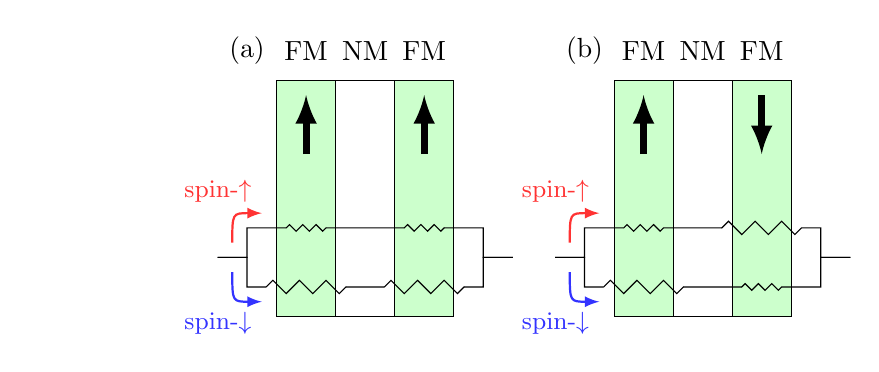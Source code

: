 \begingroup
\usetikzlibrary{circuits.ee.IEC}
\begin{tikzpicture}[circuit ee IEC,small circuit symbols,set resistor graphic=var resistor IEC graphic,scale=0.75]
\def\cpp[#1]{
  \draw (-1.5,0) rectangle (1.5,4);
  \draw[fill=green!20] (-1.5,0) rectangle (-0.5,4);
  \draw[fill=green!20] (0.5,0) rectangle (1.5,4);
  \draw[-latex,line width=0.25em] (-1,2.75) -- (-1,3.75);
  \draw[#1,line width=0.25em] (1.0,2.75) -- (1.0,3.75);
  \node at (-1,4.5) {FM};
  \node at (0,4.5) {NM};
  \node at (1,4.5) {FM};
  \draw[thick,red!80,-latex] (-2.25,1.25) .. controls (-2.25,1.75) and (-2.25,1.75) .. (-1.75,1.75) node [above left] {\small{spin-$\uparrow$}};
  \draw[thick,blue!80,-latex] (-2.25,0.75) .. controls (-2.25,0.25) and (-2.25,0.25) .. (-1.75,0.25) node [below left] {\small{spin-$\downarrow$}};
}

\begin{scope}[xshift=-1.125in]
\node at (-2,4.5) {(a)};
\cpp[-latex]
\draw (-2.5,1.0) -- ++(0.5,0.0) -- ++(0.0,0.5) 
to [circuit symbol unit=3pt,resistor] ++(2.0,0.0)
to [circuit symbol unit=3pt,resistor] ++(2.0,0.0)
-- ++(0.0,-0.5) -- ++(0.5,0.0);
\draw (-2.5,1.0) -- ++(0.5,0.0) -- ++(0.0,-0.5) 
to [circuit symbol unit=6pt,resistor] ++(2.0,0.0)
to [circuit symbol unit=6pt,resistor] ++(2.0,0.0)
-- ++(0.0,0.5) -- ++(0.5,0.0);
\end{scope}

\begin{scope}[xshift=1.125in]
\node at (-2,4.5) {(b)};
\cpp[latex-]
\draw (-2.5,1.0) -- ++(0.5,0.0) -- ++(0.0,0.5) 
to [circuit symbol unit=3pt,resistor] ++(2.0,0.0)
to [circuit symbol unit=6pt,resistor] ++(2.0,0.0)
-- ++(0.0,-0.5) -- ++(0.5,0.0);
\draw (-2.5,1.0) -- ++(0.5,0.0) -- ++(0.0,-0.5) 
to [circuit symbol unit=6pt,resistor] ++(2.0,0.0)
to [circuit symbol unit=3pt,resistor] ++(2.0,0.0)
-- ++(0.0,0.5) -- ++(0.5,0.0);
\end{scope}
\end{tikzpicture}
\endgroup
